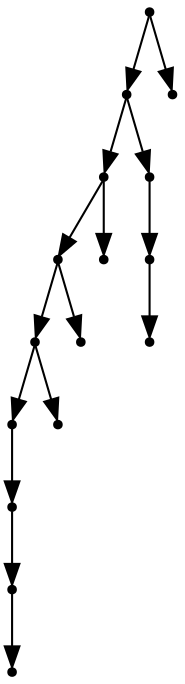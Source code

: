 digraph {
  15 [shape=point];
  13 [shape=point];
  9 [shape=point];
  7 [shape=point];
  5 [shape=point];
  3 [shape=point];
  2 [shape=point];
  1 [shape=point];
  0 [shape=point];
  4 [shape=point];
  6 [shape=point];
  8 [shape=point];
  12 [shape=point];
  11 [shape=point];
  10 [shape=point];
  14 [shape=point];
15 -> 13;
13 -> 9;
9 -> 7;
7 -> 5;
5 -> 3;
3 -> 2;
2 -> 1;
1 -> 0;
5 -> 4;
7 -> 6;
9 -> 8;
13 -> 12;
12 -> 11;
11 -> 10;
15 -> 14;
}

